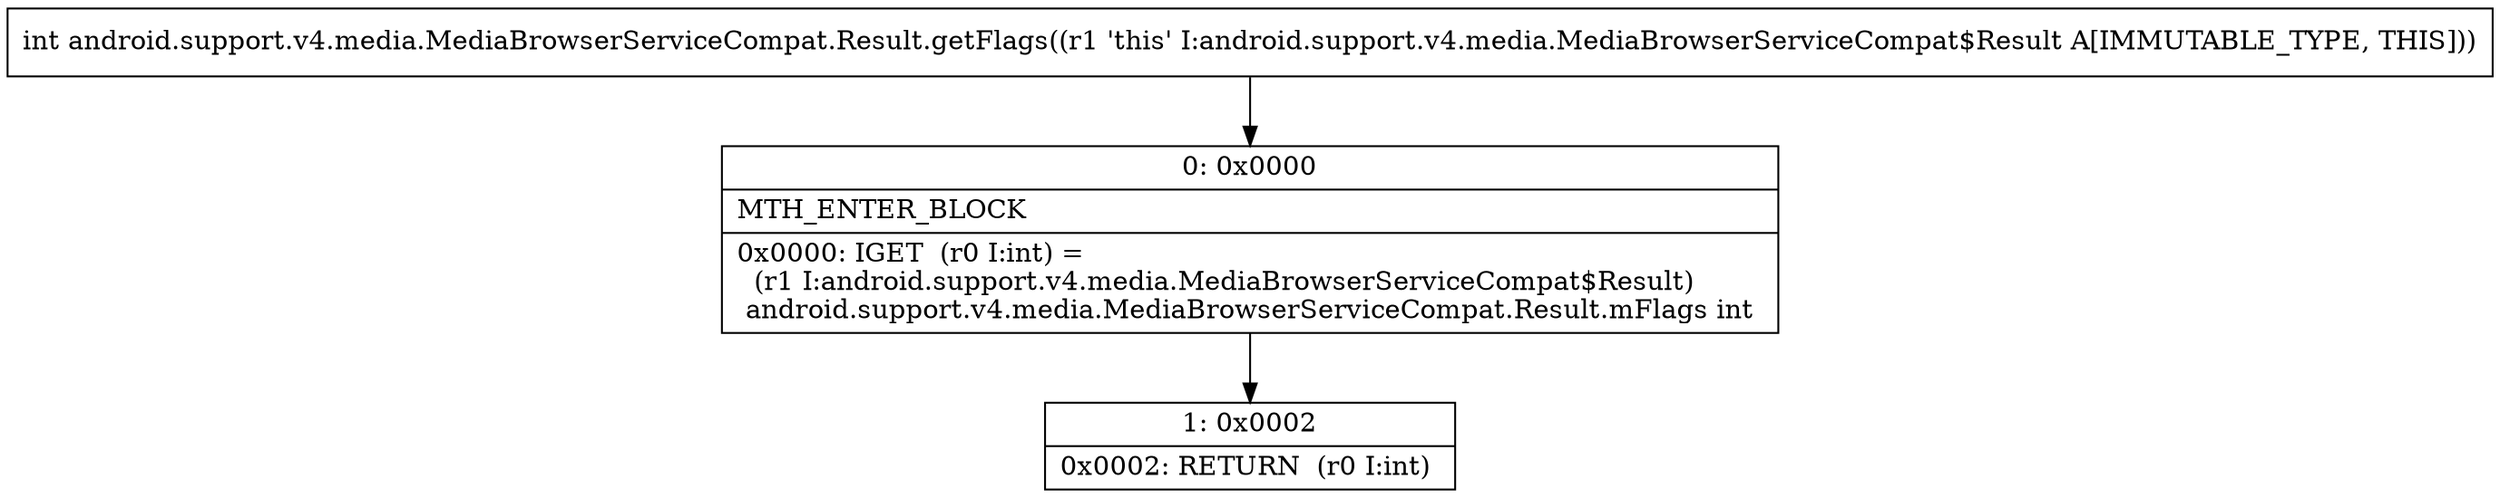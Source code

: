 digraph "CFG forandroid.support.v4.media.MediaBrowserServiceCompat.Result.getFlags()I" {
Node_0 [shape=record,label="{0\:\ 0x0000|MTH_ENTER_BLOCK\l|0x0000: IGET  (r0 I:int) = \l  (r1 I:android.support.v4.media.MediaBrowserServiceCompat$Result)\l android.support.v4.media.MediaBrowserServiceCompat.Result.mFlags int \l}"];
Node_1 [shape=record,label="{1\:\ 0x0002|0x0002: RETURN  (r0 I:int) \l}"];
MethodNode[shape=record,label="{int android.support.v4.media.MediaBrowserServiceCompat.Result.getFlags((r1 'this' I:android.support.v4.media.MediaBrowserServiceCompat$Result A[IMMUTABLE_TYPE, THIS])) }"];
MethodNode -> Node_0;
Node_0 -> Node_1;
}

